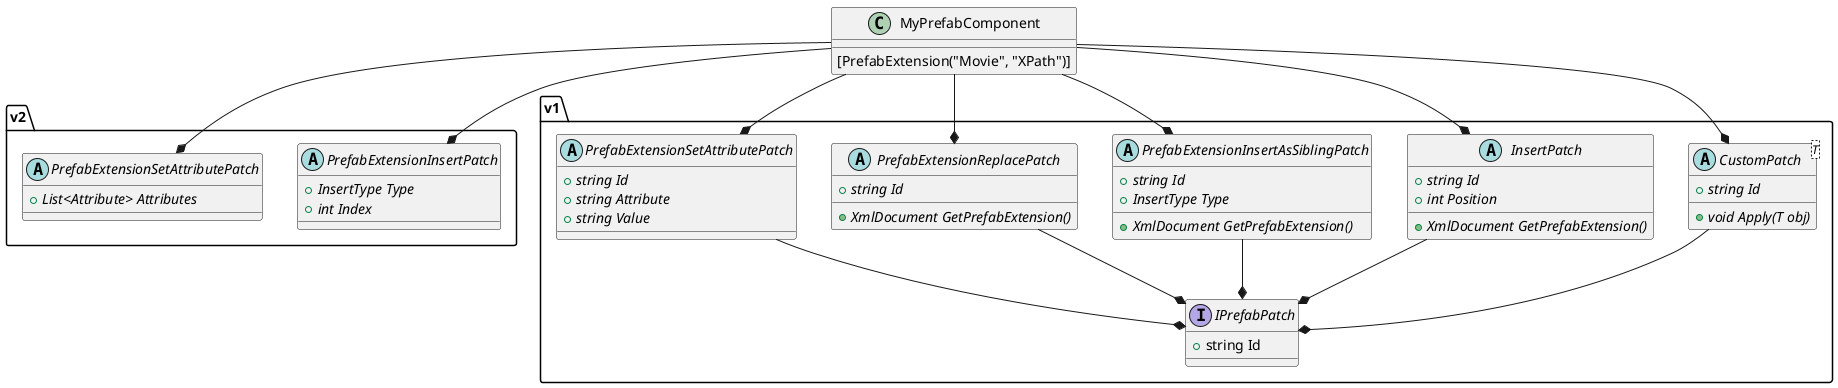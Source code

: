﻿@startuml

MyPrefabComponent --* v2.PrefabExtensionInsertPatch
MyPrefabComponent --* v2.PrefabExtensionSetAttributePatch
MyPrefabComponent --* v1.CustomPatch
MyPrefabComponent --* v1.InsertPatch
MyPrefabComponent --* v1.PrefabExtensionInsertAsSiblingPatch
MyPrefabComponent --* v1.PrefabExtensionReplacePatch
MyPrefabComponent --* v1.PrefabExtensionSetAttributePatch
v1.CustomPatch --* v1.IPrefabPatch
v1.InsertPatch --* v1.IPrefabPatch
v1.PrefabExtensionInsertAsSiblingPatch --* v1.IPrefabPatch
v1.PrefabExtensionReplacePatch --* v1.IPrefabPatch
v1.PrefabExtensionSetAttributePatch --* v1.IPrefabPatch

class MyPrefabComponent {
[PrefabExtension("Movie", "XPath")]
}
abstract class v2.PrefabExtensionInsertPatch {
+ {abstract} InsertType Type
+ {abstract} int Index
}
abstract class v2.PrefabExtensionSetAttributePatch {
+ {abstract} List<Attribute> Attributes
}
abstract class v1.CustomPatch<T> {
+ {abstract} string Id
+ {abstract} void Apply(T obj)
}
abstract class v1.InsertPatch {
+ {abstract} string Id
+ {abstract} int Position
+ {abstract} XmlDocument GetPrefabExtension()
}
abstract class v1.PrefabExtensionInsertAsSiblingPatch {
+ {abstract} string Id
+ {abstract} InsertType Type
+ {abstract} XmlDocument GetPrefabExtension()
}
abstract class v1.PrefabExtensionReplacePatch {
+ {abstract} string Id
+ {abstract} XmlDocument GetPrefabExtension()
}
abstract class v1.PrefabExtensionSetAttributePatch {
+ {abstract} string Id
+ {abstract} string Attribute
+ {abstract} string Value
}
interface v1.IPrefabPatch {
+ string Id
}

@enduml